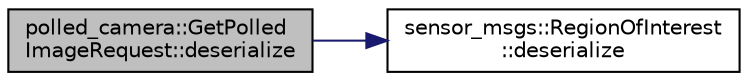 digraph "polled_camera::GetPolledImageRequest::deserialize"
{
  edge [fontname="Helvetica",fontsize="10",labelfontname="Helvetica",labelfontsize="10"];
  node [fontname="Helvetica",fontsize="10",shape=record];
  rankdir="LR";
  Node1 [label="polled_camera::GetPolled\lImageRequest::deserialize",height=0.2,width=0.4,color="black", fillcolor="grey75", style="filled" fontcolor="black"];
  Node1 -> Node2 [color="midnightblue",fontsize="10",style="solid",fontname="Helvetica"];
  Node2 [label="sensor_msgs::RegionOfInterest\l::deserialize",height=0.2,width=0.4,color="black", fillcolor="white", style="filled",URL="$classsensor__msgs_1_1_region_of_interest.html#a2dd6455d473b4ab51c11634fbe34f146"];
}
